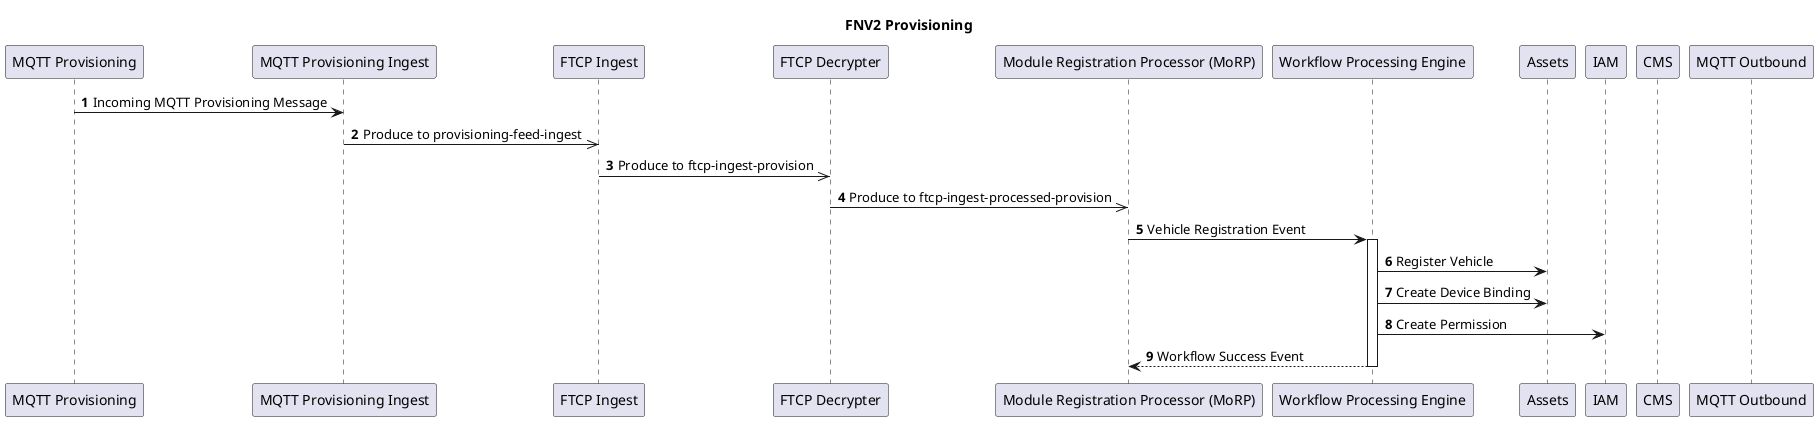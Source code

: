 @startuml
autonumber

title FNV2 Provisioning

participant "MQTT Provisioning" as mp
participant "MQTT Provisioning Ingest" as mi
participant "FTCP Ingest" as fi
participant "FTCP Decrypter" as fd
participant "Module Registration Processor (MoRP)" as mo
participant "Workflow Processing Engine" as wpe
participant "Assets" as assets
participant "IAM" as iam
participant "CMS" as cms
participant "MQTT Outbound" as mqo

mp -> mi: Incoming MQTT Provisioning Message
mi ->> fi: Produce to provisioning-feed-ingest
fi ->> fd: Produce to ftcp-ingest-provision
fd ->> mo: Produce to ftcp-ingest-processed-provision
mo -> wpe ++: Vehicle Registration Event
wpe -> assets: Register Vehicle
wpe -> assets: Create Device Binding
wpe -> iam: Create Permission
return Workflow Success Event
@enduml
